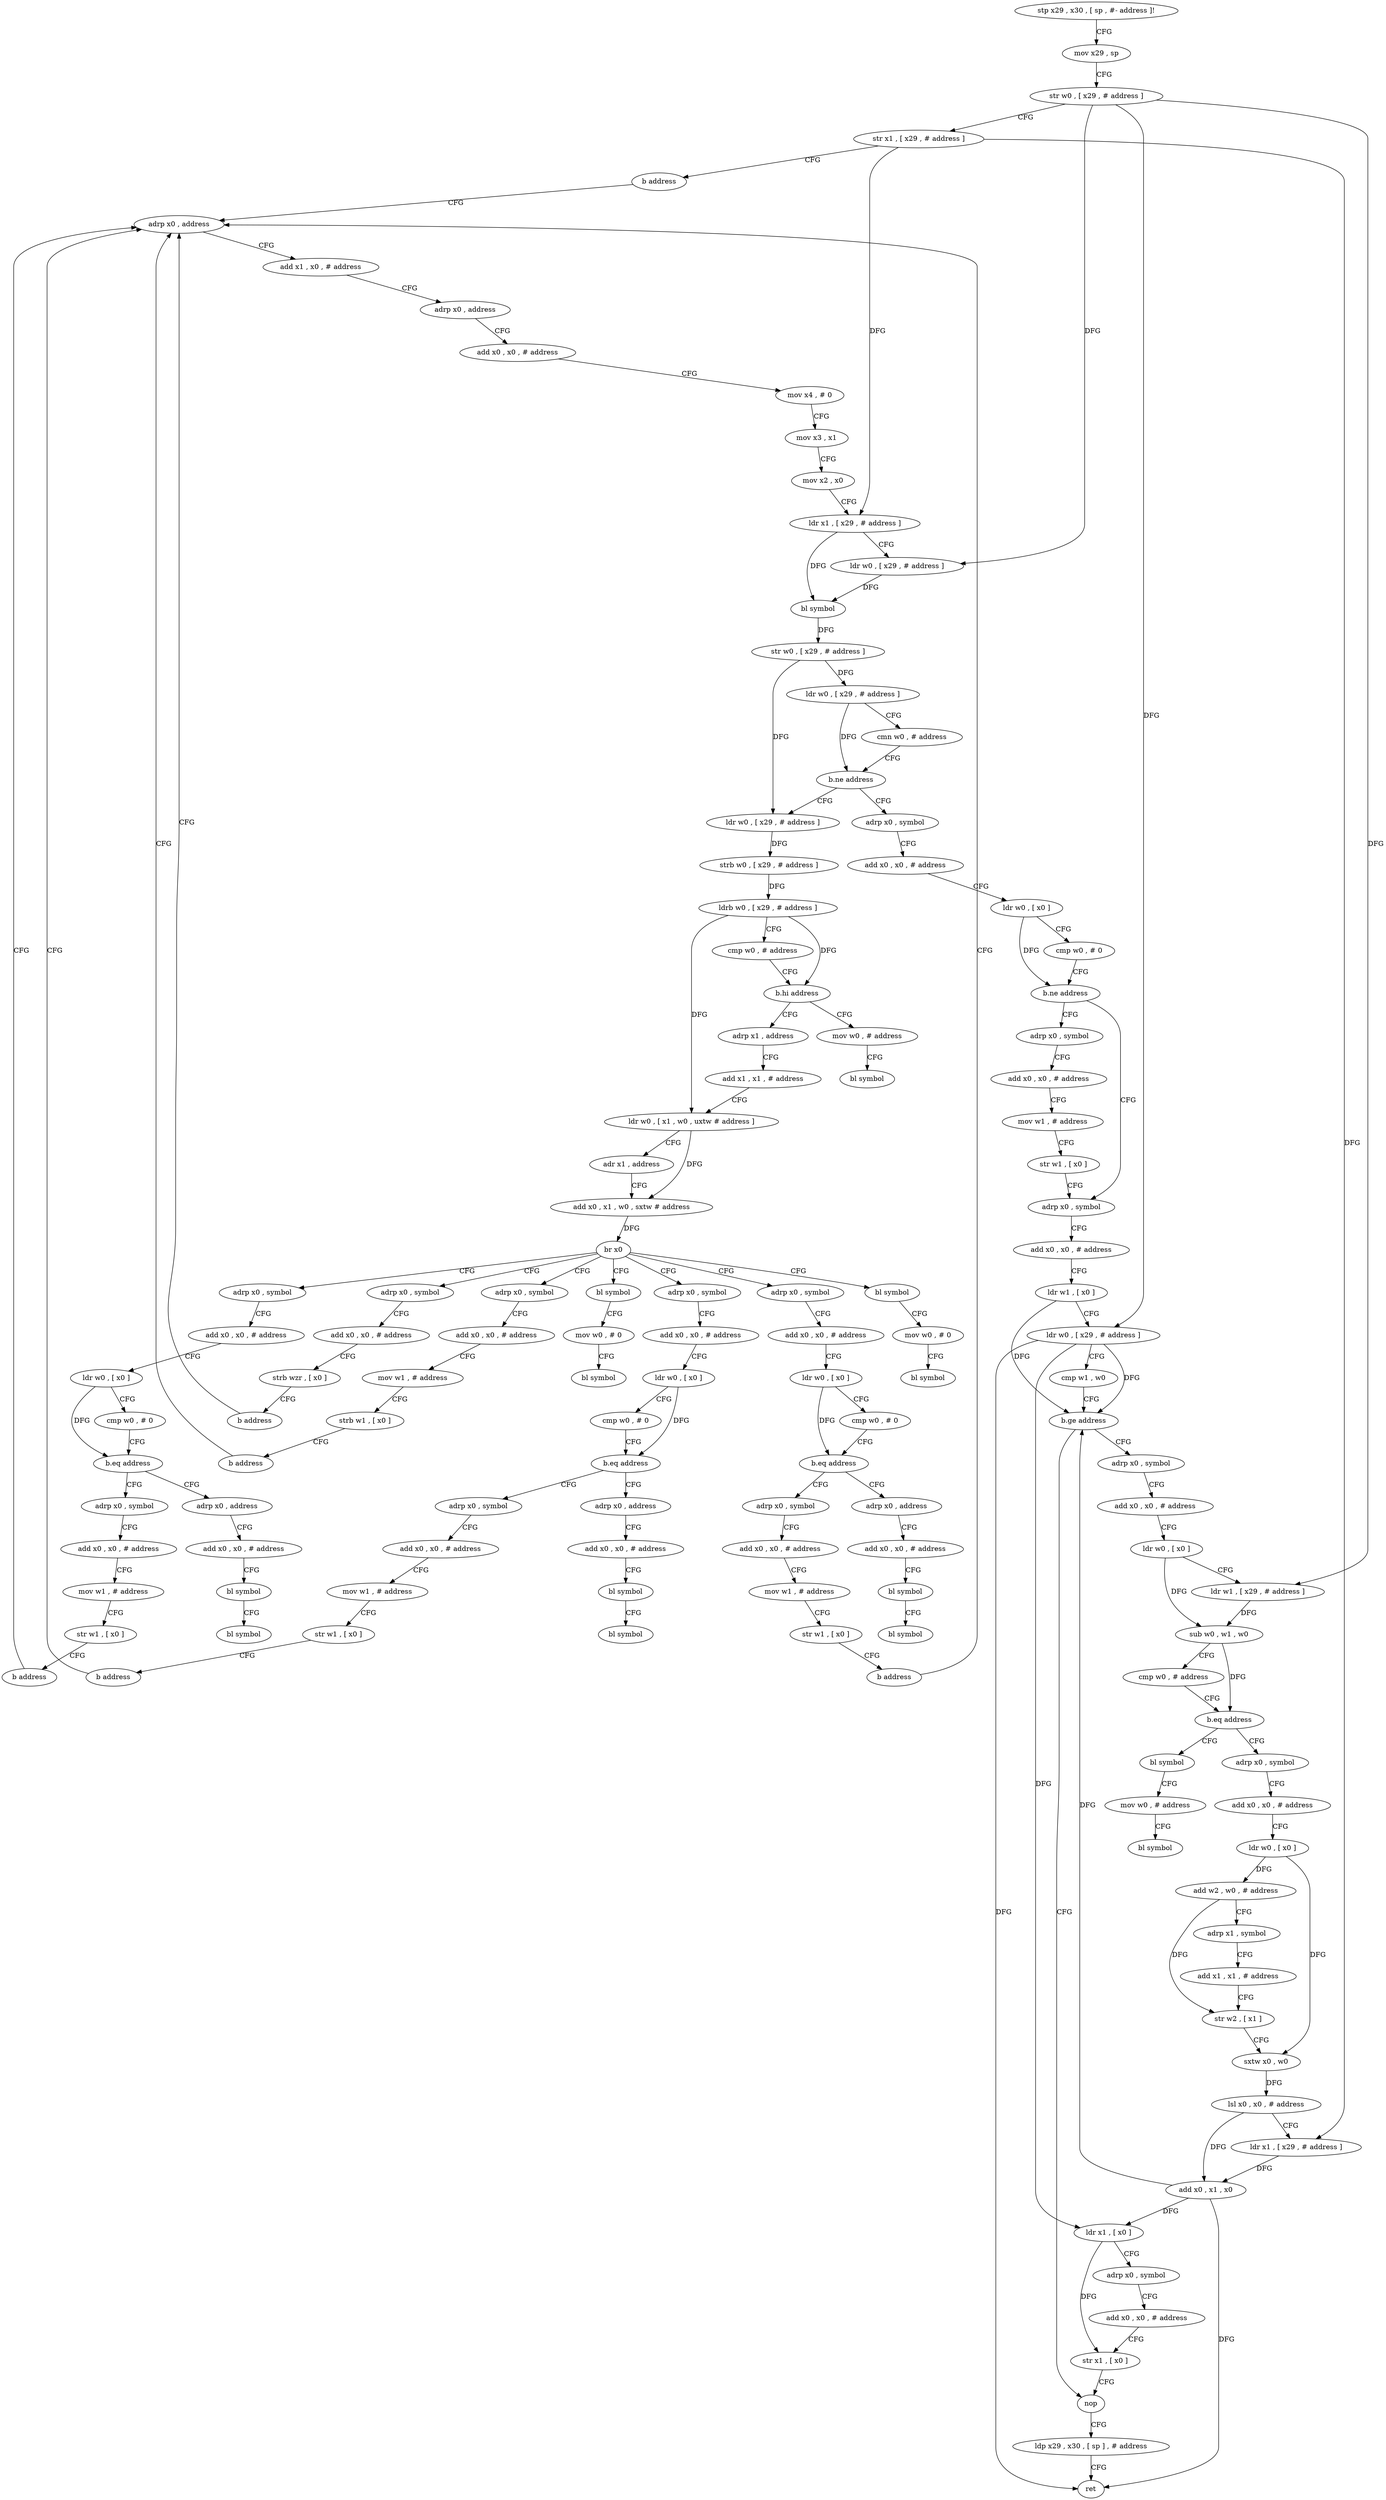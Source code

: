 digraph "func" {
"4218964" [label = "stp x29 , x30 , [ sp , #- address ]!" ]
"4218968" [label = "mov x29 , sp" ]
"4218972" [label = "str w0 , [ x29 , # address ]" ]
"4218976" [label = "str x1 , [ x29 , # address ]" ]
"4218980" [label = "b address" ]
"4219264" [label = "adrp x0 , address" ]
"4219268" [label = "add x1 , x0 , # address" ]
"4219272" [label = "adrp x0 , address" ]
"4219276" [label = "add x0 , x0 , # address" ]
"4219280" [label = "mov x4 , # 0" ]
"4219284" [label = "mov x3 , x1" ]
"4219288" [label = "mov x2 , x0" ]
"4219292" [label = "ldr x1 , [ x29 , # address ]" ]
"4219296" [label = "ldr w0 , [ x29 , # address ]" ]
"4219300" [label = "bl symbol" ]
"4219304" [label = "str w0 , [ x29 , # address ]" ]
"4219308" [label = "ldr w0 , [ x29 , # address ]" ]
"4219312" [label = "cmn w0 , # address" ]
"4219316" [label = "b.ne address" ]
"4218984" [label = "ldr w0 , [ x29 , # address ]" ]
"4219320" [label = "adrp x0 , symbol" ]
"4218988" [label = "strb w0 , [ x29 , # address ]" ]
"4218992" [label = "ldrb w0 , [ x29 , # address ]" ]
"4218996" [label = "cmp w0 , # address" ]
"4219000" [label = "b.hi address" ]
"4219256" [label = "mov w0 , # address" ]
"4219004" [label = "adrp x1 , address" ]
"4219324" [label = "add x0 , x0 , # address" ]
"4219328" [label = "ldr w0 , [ x0 ]" ]
"4219332" [label = "cmp w0 , # 0" ]
"4219336" [label = "b.ne address" ]
"4219356" [label = "adrp x0 , symbol" ]
"4219340" [label = "adrp x0 , symbol" ]
"4219260" [label = "bl symbol" ]
"4219008" [label = "add x1 , x1 , # address" ]
"4219012" [label = "ldr w0 , [ x1 , w0 , uxtw # address ]" ]
"4219016" [label = "adr x1 , address" ]
"4219020" [label = "add x0 , x1 , w0 , sxtw # address" ]
"4219024" [label = "br x0" ]
"4219028" [label = "bl symbol" ]
"4219040" [label = "bl symbol" ]
"4219052" [label = "adrp x0 , symbol" ]
"4219068" [label = "adrp x0 , symbol" ]
"4219088" [label = "adrp x0 , symbol" ]
"4219144" [label = "adrp x0 , symbol" ]
"4219200" [label = "adrp x0 , symbol" ]
"4219360" [label = "add x0 , x0 , # address" ]
"4219364" [label = "ldr w1 , [ x0 ]" ]
"4219368" [label = "ldr w0 , [ x29 , # address ]" ]
"4219372" [label = "cmp w1 , w0" ]
"4219376" [label = "b.ge address" ]
"4219480" [label = "nop" ]
"4219380" [label = "adrp x0 , symbol" ]
"4219344" [label = "add x0 , x0 , # address" ]
"4219348" [label = "mov w1 , # address" ]
"4219352" [label = "str w1 , [ x0 ]" ]
"4219032" [label = "mov w0 , # 0" ]
"4219036" [label = "bl symbol" ]
"4219044" [label = "mov w0 , # 0" ]
"4219048" [label = "bl symbol" ]
"4219056" [label = "add x0 , x0 , # address" ]
"4219060" [label = "strb wzr , [ x0 ]" ]
"4219064" [label = "b address" ]
"4219072" [label = "add x0 , x0 , # address" ]
"4219076" [label = "mov w1 , # address" ]
"4219080" [label = "strb w1 , [ x0 ]" ]
"4219084" [label = "b address" ]
"4219092" [label = "add x0 , x0 , # address" ]
"4219096" [label = "ldr w0 , [ x0 ]" ]
"4219100" [label = "cmp w0 , # 0" ]
"4219104" [label = "b.eq address" ]
"4219124" [label = "adrp x0 , symbol" ]
"4219108" [label = "adrp x0 , address" ]
"4219148" [label = "add x0 , x0 , # address" ]
"4219152" [label = "ldr w0 , [ x0 ]" ]
"4219156" [label = "cmp w0 , # 0" ]
"4219160" [label = "b.eq address" ]
"4219180" [label = "adrp x0 , symbol" ]
"4219164" [label = "adrp x0 , address" ]
"4219204" [label = "add x0 , x0 , # address" ]
"4219208" [label = "ldr w0 , [ x0 ]" ]
"4219212" [label = "cmp w0 , # 0" ]
"4219216" [label = "b.eq address" ]
"4219236" [label = "adrp x0 , symbol" ]
"4219220" [label = "adrp x0 , address" ]
"4219484" [label = "ldp x29 , x30 , [ sp ] , # address" ]
"4219488" [label = "ret" ]
"4219384" [label = "add x0 , x0 , # address" ]
"4219388" [label = "ldr w0 , [ x0 ]" ]
"4219392" [label = "ldr w1 , [ x29 , # address ]" ]
"4219396" [label = "sub w0 , w1 , w0" ]
"4219400" [label = "cmp w0 , # address" ]
"4219404" [label = "b.eq address" ]
"4219420" [label = "adrp x0 , symbol" ]
"4219408" [label = "bl symbol" ]
"4219128" [label = "add x0 , x0 , # address" ]
"4219132" [label = "mov w1 , # address" ]
"4219136" [label = "str w1 , [ x0 ]" ]
"4219140" [label = "b address" ]
"4219112" [label = "add x0 , x0 , # address" ]
"4219116" [label = "bl symbol" ]
"4219120" [label = "bl symbol" ]
"4219184" [label = "add x0 , x0 , # address" ]
"4219188" [label = "mov w1 , # address" ]
"4219192" [label = "str w1 , [ x0 ]" ]
"4219196" [label = "b address" ]
"4219168" [label = "add x0 , x0 , # address" ]
"4219172" [label = "bl symbol" ]
"4219176" [label = "bl symbol" ]
"4219240" [label = "add x0 , x0 , # address" ]
"4219244" [label = "mov w1 , # address" ]
"4219248" [label = "str w1 , [ x0 ]" ]
"4219252" [label = "b address" ]
"4219224" [label = "add x0 , x0 , # address" ]
"4219228" [label = "bl symbol" ]
"4219232" [label = "bl symbol" ]
"4219424" [label = "add x0 , x0 , # address" ]
"4219428" [label = "ldr w0 , [ x0 ]" ]
"4219432" [label = "add w2 , w0 , # address" ]
"4219436" [label = "adrp x1 , symbol" ]
"4219440" [label = "add x1 , x1 , # address" ]
"4219444" [label = "str w2 , [ x1 ]" ]
"4219448" [label = "sxtw x0 , w0" ]
"4219452" [label = "lsl x0 , x0 , # address" ]
"4219456" [label = "ldr x1 , [ x29 , # address ]" ]
"4219460" [label = "add x0 , x1 , x0" ]
"4219464" [label = "ldr x1 , [ x0 ]" ]
"4219468" [label = "adrp x0 , symbol" ]
"4219472" [label = "add x0 , x0 , # address" ]
"4219476" [label = "str x1 , [ x0 ]" ]
"4219412" [label = "mov w0 , # address" ]
"4219416" [label = "bl symbol" ]
"4218964" -> "4218968" [ label = "CFG" ]
"4218968" -> "4218972" [ label = "CFG" ]
"4218972" -> "4218976" [ label = "CFG" ]
"4218972" -> "4219296" [ label = "DFG" ]
"4218972" -> "4219368" [ label = "DFG" ]
"4218972" -> "4219392" [ label = "DFG" ]
"4218976" -> "4218980" [ label = "CFG" ]
"4218976" -> "4219292" [ label = "DFG" ]
"4218976" -> "4219456" [ label = "DFG" ]
"4218980" -> "4219264" [ label = "CFG" ]
"4219264" -> "4219268" [ label = "CFG" ]
"4219268" -> "4219272" [ label = "CFG" ]
"4219272" -> "4219276" [ label = "CFG" ]
"4219276" -> "4219280" [ label = "CFG" ]
"4219280" -> "4219284" [ label = "CFG" ]
"4219284" -> "4219288" [ label = "CFG" ]
"4219288" -> "4219292" [ label = "CFG" ]
"4219292" -> "4219296" [ label = "CFG" ]
"4219292" -> "4219300" [ label = "DFG" ]
"4219296" -> "4219300" [ label = "DFG" ]
"4219300" -> "4219304" [ label = "DFG" ]
"4219304" -> "4219308" [ label = "DFG" ]
"4219304" -> "4218984" [ label = "DFG" ]
"4219308" -> "4219312" [ label = "CFG" ]
"4219308" -> "4219316" [ label = "DFG" ]
"4219312" -> "4219316" [ label = "CFG" ]
"4219316" -> "4218984" [ label = "CFG" ]
"4219316" -> "4219320" [ label = "CFG" ]
"4218984" -> "4218988" [ label = "DFG" ]
"4219320" -> "4219324" [ label = "CFG" ]
"4218988" -> "4218992" [ label = "DFG" ]
"4218992" -> "4218996" [ label = "CFG" ]
"4218992" -> "4219000" [ label = "DFG" ]
"4218992" -> "4219012" [ label = "DFG" ]
"4218996" -> "4219000" [ label = "CFG" ]
"4219000" -> "4219256" [ label = "CFG" ]
"4219000" -> "4219004" [ label = "CFG" ]
"4219256" -> "4219260" [ label = "CFG" ]
"4219004" -> "4219008" [ label = "CFG" ]
"4219324" -> "4219328" [ label = "CFG" ]
"4219328" -> "4219332" [ label = "CFG" ]
"4219328" -> "4219336" [ label = "DFG" ]
"4219332" -> "4219336" [ label = "CFG" ]
"4219336" -> "4219356" [ label = "CFG" ]
"4219336" -> "4219340" [ label = "CFG" ]
"4219356" -> "4219360" [ label = "CFG" ]
"4219340" -> "4219344" [ label = "CFG" ]
"4219008" -> "4219012" [ label = "CFG" ]
"4219012" -> "4219016" [ label = "CFG" ]
"4219012" -> "4219020" [ label = "DFG" ]
"4219016" -> "4219020" [ label = "CFG" ]
"4219020" -> "4219024" [ label = "DFG" ]
"4219024" -> "4219028" [ label = "CFG" ]
"4219024" -> "4219040" [ label = "CFG" ]
"4219024" -> "4219052" [ label = "CFG" ]
"4219024" -> "4219068" [ label = "CFG" ]
"4219024" -> "4219088" [ label = "CFG" ]
"4219024" -> "4219144" [ label = "CFG" ]
"4219024" -> "4219200" [ label = "CFG" ]
"4219028" -> "4219032" [ label = "CFG" ]
"4219040" -> "4219044" [ label = "CFG" ]
"4219052" -> "4219056" [ label = "CFG" ]
"4219068" -> "4219072" [ label = "CFG" ]
"4219088" -> "4219092" [ label = "CFG" ]
"4219144" -> "4219148" [ label = "CFG" ]
"4219200" -> "4219204" [ label = "CFG" ]
"4219360" -> "4219364" [ label = "CFG" ]
"4219364" -> "4219368" [ label = "CFG" ]
"4219364" -> "4219376" [ label = "DFG" ]
"4219368" -> "4219372" [ label = "CFG" ]
"4219368" -> "4219376" [ label = "DFG" ]
"4219368" -> "4219488" [ label = "DFG" ]
"4219368" -> "4219464" [ label = "DFG" ]
"4219372" -> "4219376" [ label = "CFG" ]
"4219376" -> "4219480" [ label = "CFG" ]
"4219376" -> "4219380" [ label = "CFG" ]
"4219480" -> "4219484" [ label = "CFG" ]
"4219380" -> "4219384" [ label = "CFG" ]
"4219344" -> "4219348" [ label = "CFG" ]
"4219348" -> "4219352" [ label = "CFG" ]
"4219352" -> "4219356" [ label = "CFG" ]
"4219032" -> "4219036" [ label = "CFG" ]
"4219044" -> "4219048" [ label = "CFG" ]
"4219056" -> "4219060" [ label = "CFG" ]
"4219060" -> "4219064" [ label = "CFG" ]
"4219064" -> "4219264" [ label = "CFG" ]
"4219072" -> "4219076" [ label = "CFG" ]
"4219076" -> "4219080" [ label = "CFG" ]
"4219080" -> "4219084" [ label = "CFG" ]
"4219084" -> "4219264" [ label = "CFG" ]
"4219092" -> "4219096" [ label = "CFG" ]
"4219096" -> "4219100" [ label = "CFG" ]
"4219096" -> "4219104" [ label = "DFG" ]
"4219100" -> "4219104" [ label = "CFG" ]
"4219104" -> "4219124" [ label = "CFG" ]
"4219104" -> "4219108" [ label = "CFG" ]
"4219124" -> "4219128" [ label = "CFG" ]
"4219108" -> "4219112" [ label = "CFG" ]
"4219148" -> "4219152" [ label = "CFG" ]
"4219152" -> "4219156" [ label = "CFG" ]
"4219152" -> "4219160" [ label = "DFG" ]
"4219156" -> "4219160" [ label = "CFG" ]
"4219160" -> "4219180" [ label = "CFG" ]
"4219160" -> "4219164" [ label = "CFG" ]
"4219180" -> "4219184" [ label = "CFG" ]
"4219164" -> "4219168" [ label = "CFG" ]
"4219204" -> "4219208" [ label = "CFG" ]
"4219208" -> "4219212" [ label = "CFG" ]
"4219208" -> "4219216" [ label = "DFG" ]
"4219212" -> "4219216" [ label = "CFG" ]
"4219216" -> "4219236" [ label = "CFG" ]
"4219216" -> "4219220" [ label = "CFG" ]
"4219236" -> "4219240" [ label = "CFG" ]
"4219220" -> "4219224" [ label = "CFG" ]
"4219484" -> "4219488" [ label = "CFG" ]
"4219384" -> "4219388" [ label = "CFG" ]
"4219388" -> "4219392" [ label = "CFG" ]
"4219388" -> "4219396" [ label = "DFG" ]
"4219392" -> "4219396" [ label = "DFG" ]
"4219396" -> "4219400" [ label = "CFG" ]
"4219396" -> "4219404" [ label = "DFG" ]
"4219400" -> "4219404" [ label = "CFG" ]
"4219404" -> "4219420" [ label = "CFG" ]
"4219404" -> "4219408" [ label = "CFG" ]
"4219420" -> "4219424" [ label = "CFG" ]
"4219408" -> "4219412" [ label = "CFG" ]
"4219128" -> "4219132" [ label = "CFG" ]
"4219132" -> "4219136" [ label = "CFG" ]
"4219136" -> "4219140" [ label = "CFG" ]
"4219140" -> "4219264" [ label = "CFG" ]
"4219112" -> "4219116" [ label = "CFG" ]
"4219116" -> "4219120" [ label = "CFG" ]
"4219184" -> "4219188" [ label = "CFG" ]
"4219188" -> "4219192" [ label = "CFG" ]
"4219192" -> "4219196" [ label = "CFG" ]
"4219196" -> "4219264" [ label = "CFG" ]
"4219168" -> "4219172" [ label = "CFG" ]
"4219172" -> "4219176" [ label = "CFG" ]
"4219240" -> "4219244" [ label = "CFG" ]
"4219244" -> "4219248" [ label = "CFG" ]
"4219248" -> "4219252" [ label = "CFG" ]
"4219252" -> "4219264" [ label = "CFG" ]
"4219224" -> "4219228" [ label = "CFG" ]
"4219228" -> "4219232" [ label = "CFG" ]
"4219424" -> "4219428" [ label = "CFG" ]
"4219428" -> "4219432" [ label = "DFG" ]
"4219428" -> "4219448" [ label = "DFG" ]
"4219432" -> "4219436" [ label = "CFG" ]
"4219432" -> "4219444" [ label = "DFG" ]
"4219436" -> "4219440" [ label = "CFG" ]
"4219440" -> "4219444" [ label = "CFG" ]
"4219444" -> "4219448" [ label = "CFG" ]
"4219448" -> "4219452" [ label = "DFG" ]
"4219452" -> "4219456" [ label = "CFG" ]
"4219452" -> "4219460" [ label = "DFG" ]
"4219456" -> "4219460" [ label = "DFG" ]
"4219460" -> "4219464" [ label = "DFG" ]
"4219460" -> "4219376" [ label = "DFG" ]
"4219460" -> "4219488" [ label = "DFG" ]
"4219464" -> "4219468" [ label = "CFG" ]
"4219464" -> "4219476" [ label = "DFG" ]
"4219468" -> "4219472" [ label = "CFG" ]
"4219472" -> "4219476" [ label = "CFG" ]
"4219476" -> "4219480" [ label = "CFG" ]
"4219412" -> "4219416" [ label = "CFG" ]
}
